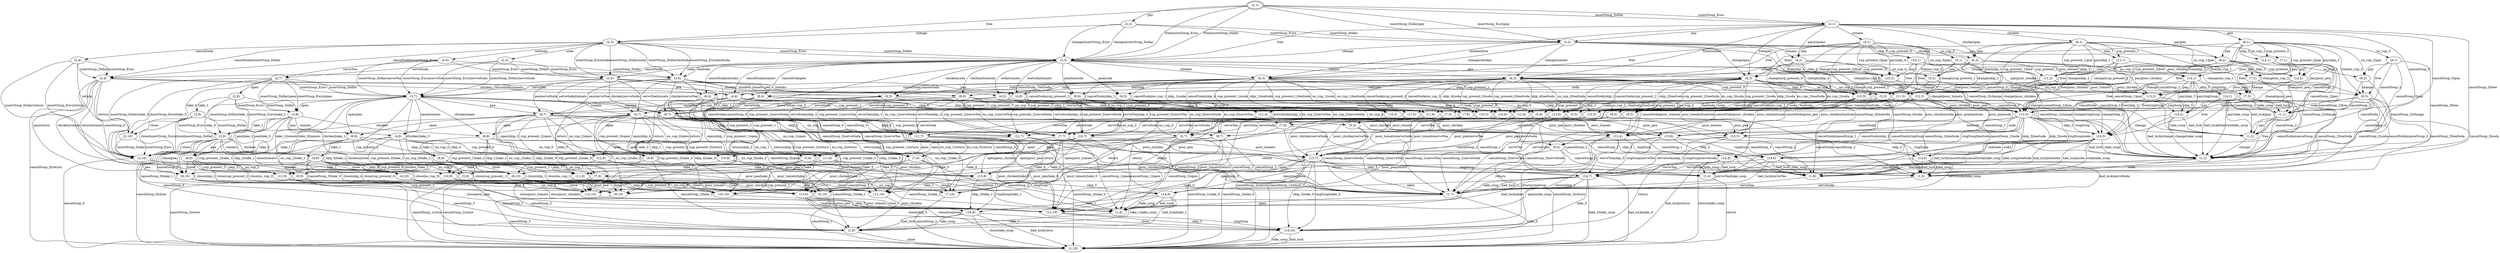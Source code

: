 digraph G {
center = TRUE;
mclimit = 10.0;
nodesep = 0.05;
node [ width=0.25, height=0.25, label="" ];
s0 [ peripheries=2 ];
s0 [label="(2,1)"];
s1 [label="(3,1)"];
s2 [label="(2,3)"];
s3 [label="(2,2)"];
s4 [label="(3,3)"];
s5 [label="(3,2)"];
s6 [label="(8,1)"];
s7 [label="(6,1)"];
s8 [label="(4,1)"];
s9 [label="(1,1)"];
s10 [label="(8,3)"];
s11 [label="(8,2)"];
s12 [label="(6,3)"];
s13 [label="(6,2)"];
s14 [label="(4,3)"];
s15 [label="(4,2)"];
s16 [label="(1,3)"];
s17 [label="(1,2)"];
s18 [label="(2,5)"];
s19 [label="(2,6)"];
s20 [label="(2,4)"];
s21 [label="(3,5)"];
s22 [label="(3,6)"];
s23 [label="(3,4)"];
s24 [label="(8,5)"];
s25 [label="(8,6)"];
s26 [label="(8,4)"];
s27 [label="(6,5)"];
s28 [label="(6,6)"];
s29 [label="(6,4)"];
s30 [label="(4,5)"];
s31 [label="(4,6)"];
s32 [label="(4,4)"];
s33 [label="(1,5)"];
s34 [label="(1,6)"];
s35 [label="(1,4)"];
s36 [label="(12,1)"];
s37 [label="(9,1)"];
s38 [label="(12,3)"];
s39 [label="(12,2)"];
s40 [label="(9,3)"];
s41 [label="(9,2)"];
s42 [label="(11,1)"];
s43 [label="(7,1)"];
s44 [label="(11,3)"];
s45 [label="(11,2)"];
s46 [label="(7,3)"];
s47 [label="(7,2)"];
s48 [label="(10,1)"];
s49 [label="(5,1)"];
s50 [label="(10,3)"];
s51 [label="(10,2)"];
s52 [label="(5,3)"];
s53 [label="(5,2)"];
s54 [label="(12,5)"];
s55 [label="(12,6)"];
s56 [label="(12,4)"];
s57 [label="(9,5)"];
s58 [label="(9,6)"];
s59 [label="(9,4)"];
s60 [label="(11,5)"];
s61 [label="(11,6)"];
s62 [label="(11,4)"];
s63 [label="(7,5)"];
s64 [label="(7,6)"];
s65 [label="(7,4)"];
s66 [label="(10,5)"];
s67 [label="(10,6)"];
s68 [label="(10,4)"];
s69 [label="(5,5)"];
s70 [label="(5,6)"];
s71 [label="(5,4)"];
s72 [label="(2,7)"];
s73 [label="(3,7)"];
s74 [label="(2,10)"];
s75 [label="(3,10)"];
s76 [label="(8,7)"];
s77 [label="(6,7)"];
s78 [label="(4,7)"];
s79 [label="(1,7)"];
s80 [label="(8,10)"];
s81 [label="(6,10)"];
s82 [label="(4,10)"];
s83 [label="(1,10)"];
s84 [label="(12,7)"];
s85 [label="(9,7)"];
s86 [label="(12,10)"];
s87 [label="(9,10)"];
s88 [label="(11,7)"];
s89 [label="(7,7)"];
s90 [label="(11,10)"];
s91 [label="(7,10)"];
s92 [label="(10,7)"];
s93 [label="(5,7)"];
s94 [label="(10,10)"];
s95 [label="(5,10)"];
s96 [label="(13,1)"];
s97 [label="(13,3)"];
s98 [label="(13,2)"];
s99 [label="(13,5)"];
s100 [label="(13,6)"];
s101 [label="(13,4)"];
s102 [label="(13,7)"];
s103 [label="(13,10)"];
s104 [label="(2,8)"];
s105 [label="(3,8)"];
s106 [label="(8,8)"];
s107 [label="(6,8)"];
s108 [label="(4,8)"];
s109 [label="(1,8)"];
s110 [label="(12,8)"];
s111 [label="(9,8)"];
s112 [label="(11,8)"];
s113 [label="(7,8)"];
s114 [label="(10,8)"];
s115 [label="(5,8)"];
s116 [label="(13,8)"];
s117 [label="(14,1)"];
s118 [label="(14,3)"];
s119 [label="(14,2)"];
s120 [label="(14,5)"];
s121 [label="(14,6)"];
s122 [label="(14,4)"];
s123 [label="(14,7)"];
s124 [label="(14,10)"];
s125 [label="(14,8)"];
s126 [label="(2,9)"];
s127 [label="(3,9)"];
s128 [label="(8,9)"];
s129 [label="(6,9)"];
s130 [label="(4,9)"];
s131 [label="(1,9)"];
s132 [label="(12,9)"];
s133 [label="(9,9)"];
s134 [label="(11,9)"];
s135 [label="(7,9)"];
s136 [label="(10,9)"];
s137 [label="(5,9)"];
s138 [label="(13,9)"];
s139 [label="(14,9)"];
s0->s1[label="insertSoup_Dollar"];
s0->s1[label="insertSoup_Euro"];
s0->s2[label="free"];
s0->s3[label="pay"];
s0->s4[label="free|insertSoup_Dollar"];
s0->s5[label="insertSoup_Dollar|pay"];
s0->s4[label="free|insertSoup_Euro"];
s0->s5[label="insertSoup_Euro|pay"];
s1->s6[label="pea"];
s1->s7[label="chicken"];
s1->s8[label="tomato"];
s1->s9[label="cancelSoup_0"];
s1->s4[label="free"];
s1->s5[label="pay"];
s1->s10[label="free|pea"];
s1->s11[label="pay|pea"];
s1->s12[label="chicken|free"];
s1->s13[label="chicken|pay"];
s1->s14[label="free|tomato"];
s1->s15[label="pay|tomato"];
s1->s16[label="cancelSoup_0|free"];
s1->s17[label="cancelSoup_0|pay"];
s2->s4[label="insertSoup_Dollar"];
s2->s4[label="insertSoup_Euro"];
s2->s18[label="soda"];
s2->s19[label="teaSoda"];
s2->s20[label="cancelSoda"];
s2->s21[label="insertSoup_Dollar|soda"];
s2->s22[label="insertSoup_Dollar|teaSoda"];
s2->s23[label="cancelSoda|insertSoup_Dollar"];
s2->s21[label="insertSoup_Euro|soda"];
s2->s22[label="insertSoup_Euro|teaSoda"];
s2->s23[label="cancelSoda|insertSoup_Euro"];
s3->s5[label="insertSoup_Dollar"];
s3->s5[label="insertSoup_Euro"];
s3->s2[label="change"];
s3->s4[label="change|insertSoup_Dollar"];
s3->s4[label="change|insertSoup_Euro"];
s4->s10[label="pea"];
s4->s12[label="chicken"];
s4->s14[label="tomato"];
s4->s16[label="cancelSoup_0"];
s4->s21[label="soda"];
s4->s22[label="teaSoda"];
s4->s23[label="cancelSoda"];
s4->s24[label="pea|soda"];
s4->s25[label="pea|teaSoda"];
s4->s26[label="cancelSoda|pea"];
s4->s27[label="chicken|soda"];
s4->s28[label="chicken|teaSoda"];
s4->s29[label="cancelSoda|chicken"];
s4->s30[label="soda|tomato"];
s4->s31[label="teaSoda|tomato"];
s4->s32[label="cancelSoda|tomato"];
s4->s33[label="cancelSoup_0|soda"];
s4->s34[label="cancelSoup_0|teaSoda"];
s4->s35[label="cancelSoda|cancelSoup_0"];
s5->s11[label="pea"];
s5->s13[label="chicken"];
s5->s15[label="tomato"];
s5->s17[label="cancelSoup_0"];
s5->s4[label="change"];
s5->s10[label="change|pea"];
s5->s12[label="change|chicken"];
s5->s14[label="change|tomato"];
s5->s16[label="cancelSoup_0|change"];
s6->s36[label="skip_2"];
s6->s36[label="cup_present_2"];
s6->s37[label="no_cup_2"];
s6->s10[label="free"];
s6->s11[label="pay"];
s6->s38[label="free|skip_2"];
s6->s39[label="pay|skip_2"];
s6->s38[label="cup_present_2|free"];
s6->s39[label="cup_present_2|pay"];
s6->s40[label="free|no_cup_2"];
s6->s41[label="no_cup_2|pay"];
s7->s42[label="skip_1"];
s7->s42[label="cup_present_1"];
s7->s43[label="no_cup_1"];
s7->s12[label="free"];
s7->s13[label="pay"];
s7->s44[label="free|skip_1"];
s7->s45[label="pay|skip_1"];
s7->s44[label="cup_present_1|free"];
s7->s45[label="cup_present_1|pay"];
s7->s46[label="free|no_cup_1"];
s7->s47[label="no_cup_1|pay"];
s8->s48[label="skip_4"];
s8->s48[label="cup_present_0"];
s8->s49[label="no_cup_0"];
s8->s14[label="free"];
s8->s15[label="pay"];
s8->s50[label="free|skip_4"];
s8->s51[label="pay|skip_4"];
s8->s50[label="cup_present_0|free"];
s8->s51[label="cup_present_0|pay"];
s8->s52[label="free|no_cup_0"];
s8->s53[label="no_cup_0|pay"];
s9->s16[label="free"];
s9->s17[label="pay"];
s10->s38[label="skip_2"];
s10->s38[label="cup_present_2"];
s10->s40[label="no_cup_2"];
s10->s24[label="soda"];
s10->s25[label="teaSoda"];
s10->s26[label="cancelSoda"];
s10->s54[label="skip_2|soda"];
s10->s55[label="skip_2|teaSoda"];
s10->s56[label="cancelSoda|skip_2"];
s10->s54[label="cup_present_2|soda"];
s10->s55[label="cup_present_2|teaSoda"];
s10->s56[label="cancelSoda|cup_present_2"];
s10->s57[label="no_cup_2|soda"];
s10->s58[label="no_cup_2|teaSoda"];
s10->s59[label="cancelSoda|no_cup_2"];
s11->s39[label="skip_2"];
s11->s39[label="cup_present_2"];
s11->s41[label="no_cup_2"];
s11->s10[label="change"];
s11->s38[label="change|skip_2"];
s11->s38[label="change|cup_present_2"];
s11->s40[label="change|no_cup_2"];
s12->s44[label="skip_1"];
s12->s44[label="cup_present_1"];
s12->s46[label="no_cup_1"];
s12->s27[label="soda"];
s12->s28[label="teaSoda"];
s12->s29[label="cancelSoda"];
s12->s60[label="skip_1|soda"];
s12->s61[label="skip_1|teaSoda"];
s12->s62[label="cancelSoda|skip_1"];
s12->s60[label="cup_present_1|soda"];
s12->s61[label="cup_present_1|teaSoda"];
s12->s62[label="cancelSoda|cup_present_1"];
s12->s63[label="no_cup_1|soda"];
s12->s64[label="no_cup_1|teaSoda"];
s12->s65[label="cancelSoda|no_cup_1"];
s13->s45[label="skip_1"];
s13->s45[label="cup_present_1"];
s13->s47[label="no_cup_1"];
s13->s12[label="change"];
s13->s44[label="change|skip_1"];
s13->s44[label="change|cup_present_1"];
s13->s46[label="change|no_cup_1"];
s14->s50[label="skip_4"];
s14->s50[label="cup_present_0"];
s14->s52[label="no_cup_0"];
s14->s30[label="soda"];
s14->s31[label="teaSoda"];
s14->s32[label="cancelSoda"];
s14->s66[label="skip_4|soda"];
s14->s67[label="skip_4|teaSoda"];
s14->s68[label="cancelSoda|skip_4"];
s14->s66[label="cup_present_0|soda"];
s14->s67[label="cup_present_0|teaSoda"];
s14->s68[label="cancelSoda|cup_present_0"];
s14->s69[label="no_cup_0|soda"];
s14->s70[label="no_cup_0|teaSoda"];
s14->s71[label="cancelSoda|no_cup_0"];
s15->s51[label="skip_4"];
s15->s51[label="cup_present_0"];
s15->s53[label="no_cup_0"];
s15->s14[label="change"];
s15->s50[label="change|skip_4"];
s15->s50[label="change|cup_present_0"];
s15->s52[label="change|no_cup_0"];
s16->s33[label="soda"];
s16->s34[label="teaSoda"];
s16->s35[label="cancelSoda"];
s17->s16[label="change"];
s18->s21[label="insertSoup_Dollar"];
s18->s21[label="insertSoup_Euro"];
s18->s72[label="serveSoda"];
s18->s73[label="insertSoup_Dollar|serveSoda"];
s18->s73[label="insertSoup_Euro|serveSoda"];
s19->s22[label="insertSoup_Dollar"];
s19->s22[label="insertSoup_Euro"];
s19->s72[label="serveTea"];
s19->s73[label="insertSoup_Dollar|serveTea"];
s19->s73[label="insertSoup_Euro|serveTea"];
s20->s23[label="insertSoup_Dollar"];
s20->s23[label="insertSoup_Euro"];
s20->s74[label="return"];
s20->s75[label="insertSoup_Dollar|return"];
s20->s75[label="insertSoup_Euro|return"];
s21->s24[label="pea"];
s21->s27[label="chicken"];
s21->s30[label="tomato"];
s21->s33[label="cancelSoup_0"];
s21->s73[label="serveSoda"];
s21->s76[label="pea|serveSoda"];
s21->s77[label="chicken|serveSoda"];
s21->s78[label="serveSoda|tomato"];
s21->s79[label="cancelSoup_0|serveSoda"];
s22->s25[label="pea"];
s22->s28[label="chicken"];
s22->s31[label="tomato"];
s22->s34[label="cancelSoup_0"];
s22->s73[label="serveTea"];
s22->s76[label="pea|serveTea"];
s22->s77[label="chicken|serveTea"];
s22->s78[label="serveTea|tomato"];
s22->s79[label="cancelSoup_0|serveTea"];
s23->s26[label="pea"];
s23->s29[label="chicken"];
s23->s32[label="tomato"];
s23->s35[label="cancelSoup_0"];
s23->s75[label="return"];
s23->s80[label="pea|return"];
s23->s81[label="chicken|return"];
s23->s82[label="return|tomato"];
s23->s83[label="cancelSoup_0|return"];
s24->s54[label="skip_2"];
s24->s54[label="cup_present_2"];
s24->s57[label="no_cup_2"];
s24->s76[label="serveSoda"];
s24->s84[label="serveSoda|skip_2"];
s24->s84[label="cup_present_2|serveSoda"];
s24->s85[label="no_cup_2|serveSoda"];
s25->s55[label="skip_2"];
s25->s55[label="cup_present_2"];
s25->s58[label="no_cup_2"];
s25->s76[label="serveTea"];
s25->s84[label="serveTea|skip_2"];
s25->s84[label="cup_present_2|serveTea"];
s25->s85[label="no_cup_2|serveTea"];
s26->s56[label="skip_2"];
s26->s56[label="cup_present_2"];
s26->s59[label="no_cup_2"];
s26->s80[label="return"];
s26->s86[label="return|skip_2"];
s26->s86[label="cup_present_2|return"];
s26->s87[label="no_cup_2|return"];
s27->s60[label="skip_1"];
s27->s60[label="cup_present_1"];
s27->s63[label="no_cup_1"];
s27->s77[label="serveSoda"];
s27->s88[label="serveSoda|skip_1"];
s27->s88[label="cup_present_1|serveSoda"];
s27->s89[label="no_cup_1|serveSoda"];
s28->s61[label="skip_1"];
s28->s61[label="cup_present_1"];
s28->s64[label="no_cup_1"];
s28->s77[label="serveTea"];
s28->s88[label="serveTea|skip_1"];
s28->s88[label="cup_present_1|serveTea"];
s28->s89[label="no_cup_1|serveTea"];
s29->s62[label="skip_1"];
s29->s62[label="cup_present_1"];
s29->s65[label="no_cup_1"];
s29->s81[label="return"];
s29->s90[label="return|skip_1"];
s29->s90[label="cup_present_1|return"];
s29->s91[label="no_cup_1|return"];
s30->s66[label="skip_4"];
s30->s66[label="cup_present_0"];
s30->s69[label="no_cup_0"];
s30->s78[label="serveSoda"];
s30->s92[label="serveSoda|skip_4"];
s30->s92[label="cup_present_0|serveSoda"];
s30->s93[label="no_cup_0|serveSoda"];
s31->s67[label="skip_4"];
s31->s67[label="cup_present_0"];
s31->s70[label="no_cup_0"];
s31->s78[label="serveTea"];
s31->s92[label="serveTea|skip_4"];
s31->s92[label="cup_present_0|serveTea"];
s31->s93[label="no_cup_0|serveTea"];
s32->s68[label="skip_4"];
s32->s68[label="cup_present_0"];
s32->s71[label="no_cup_0"];
s32->s82[label="return"];
s32->s94[label="return|skip_4"];
s32->s94[label="cup_present_0|return"];
s32->s95[label="no_cup_0|return"];
s33->s79[label="serveSoda"];
s34->s79[label="serveTea"];
s35->s83[label="return"];
s36->s96[label="pour_pea"];
s36->s38[label="free"];
s36->s39[label="pay"];
s36->s97[label="free|pour_pea"];
s36->s98[label="pay|pour_pea"];
s37->s9[label="cancelSoup_3"];
s37->s40[label="free"];
s37->s41[label="pay"];
s37->s16[label="cancelSoup_3|free"];
s37->s17[label="cancelSoup_3|pay"];
s38->s97[label="pour_pea"];
s38->s54[label="soda"];
s38->s55[label="teaSoda"];
s38->s56[label="cancelSoda"];
s38->s99[label="pour_pea|soda"];
s38->s100[label="pour_pea|teaSoda"];
s38->s101[label="cancelSoda|pour_pea"];
s39->s98[label="pour_pea"];
s39->s38[label="change"];
s39->s97[label="change|pour_pea"];
s40->s16[label="cancelSoup_3"];
s40->s57[label="soda"];
s40->s58[label="teaSoda"];
s40->s59[label="cancelSoda"];
s40->s33[label="cancelSoup_3|soda"];
s40->s34[label="cancelSoup_3|teaSoda"];
s40->s35[label="cancelSoda|cancelSoup_3"];
s41->s17[label="cancelSoup_3"];
s41->s40[label="change"];
s41->s16[label="cancelSoup_3|change"];
s42->s96[label="pour_chicken"];
s42->s44[label="free"];
s42->s45[label="pay"];
s42->s97[label="free|pour_chicken"];
s42->s98[label="pay|pour_chicken"];
s43->s9[label="cancelSoup_2"];
s43->s46[label="free"];
s43->s47[label="pay"];
s43->s16[label="cancelSoup_2|free"];
s43->s17[label="cancelSoup_2|pay"];
s44->s97[label="pour_chicken"];
s44->s60[label="soda"];
s44->s61[label="teaSoda"];
s44->s62[label="cancelSoda"];
s44->s99[label="pour_chicken|soda"];
s44->s100[label="pour_chicken|teaSoda"];
s44->s101[label="cancelSoda|pour_chicken"];
s45->s98[label="pour_chicken"];
s45->s44[label="change"];
s45->s97[label="change|pour_chicken"];
s46->s16[label="cancelSoup_2"];
s46->s63[label="soda"];
s46->s64[label="teaSoda"];
s46->s65[label="cancelSoda"];
s46->s33[label="cancelSoup_2|soda"];
s46->s34[label="cancelSoup_2|teaSoda"];
s46->s35[label="cancelSoda|cancelSoup_2"];
s47->s17[label="cancelSoup_2"];
s47->s46[label="change"];
s47->s16[label="cancelSoup_2|change"];
s48->s96[label="pour_tomato"];
s48->s50[label="free"];
s48->s51[label="pay"];
s48->s97[label="free|pour_tomato"];
s48->s98[label="pay|pour_tomato"];
s49->s9[label="cancelSoup_1"];
s49->s52[label="free"];
s49->s53[label="pay"];
s49->s16[label="cancelSoup_1|free"];
s49->s17[label="cancelSoup_1|pay"];
s50->s97[label="pour_tomato"];
s50->s66[label="soda"];
s50->s67[label="teaSoda"];
s50->s68[label="cancelSoda"];
s50->s99[label="pour_tomato|soda"];
s50->s100[label="pour_tomato|teaSoda"];
s50->s101[label="cancelSoda|pour_tomato"];
s51->s98[label="pour_tomato"];
s51->s50[label="change"];
s51->s97[label="change|pour_tomato"];
s52->s16[label="cancelSoup_1"];
s52->s69[label="soda"];
s52->s70[label="teaSoda"];
s52->s71[label="cancelSoda"];
s52->s33[label="cancelSoup_1|soda"];
s52->s34[label="cancelSoup_1|teaSoda"];
s52->s35[label="cancelSoda|cancelSoup_1"];
s53->s17[label="cancelSoup_1"];
s53->s52[label="change"];
s53->s16[label="cancelSoup_1|change"];
s54->s99[label="pour_pea"];
s54->s84[label="serveSoda"];
s54->s102[label="pour_pea|serveSoda"];
s55->s100[label="pour_pea"];
s55->s84[label="serveTea"];
s55->s102[label="pour_pea|serveTea"];
s56->s101[label="pour_pea"];
s56->s86[label="return"];
s56->s103[label="pour_pea|return"];
s57->s33[label="cancelSoup_3"];
s57->s85[label="serveSoda"];
s57->s79[label="cancelSoup_3|serveSoda"];
s58->s34[label="cancelSoup_3"];
s58->s85[label="serveTea"];
s58->s79[label="cancelSoup_3|serveTea"];
s59->s35[label="cancelSoup_3"];
s59->s87[label="return"];
s59->s83[label="cancelSoup_3|return"];
s60->s99[label="pour_chicken"];
s60->s88[label="serveSoda"];
s60->s102[label="pour_chicken|serveSoda"];
s61->s100[label="pour_chicken"];
s61->s88[label="serveTea"];
s61->s102[label="pour_chicken|serveTea"];
s62->s101[label="pour_chicken"];
s62->s90[label="return"];
s62->s103[label="pour_chicken|return"];
s63->s33[label="cancelSoup_2"];
s63->s89[label="serveSoda"];
s63->s79[label="cancelSoup_2|serveSoda"];
s64->s34[label="cancelSoup_2"];
s64->s89[label="serveTea"];
s64->s79[label="cancelSoup_2|serveTea"];
s65->s35[label="cancelSoup_2"];
s65->s91[label="return"];
s65->s83[label="cancelSoup_2|return"];
s66->s99[label="pour_tomato"];
s66->s92[label="serveSoda"];
s66->s102[label="pour_tomato|serveSoda"];
s67->s100[label="pour_tomato"];
s67->s92[label="serveTea"];
s67->s102[label="pour_tomato|serveTea"];
s68->s101[label="pour_tomato"];
s68->s94[label="return"];
s68->s103[label="pour_tomato|return"];
s69->s33[label="cancelSoup_1"];
s69->s93[label="serveSoda"];
s69->s79[label="cancelSoup_1|serveSoda"];
s70->s34[label="cancelSoup_1"];
s70->s93[label="serveTea"];
s70->s79[label="cancelSoup_1|serveTea"];
s71->s35[label="cancelSoup_1"];
s71->s95[label="return"];
s71->s83[label="cancelSoup_1|return"];
s72->s73[label="insertSoup_Dollar"];
s72->s73[label="insertSoup_Euro"];
s72->s74[label="take_0"];
s72->s104[label="open"];
s72->s75[label="insertSoup_Dollar|take_0"];
s72->s105[label="insertSoup_Dollar|open"];
s72->s75[label="insertSoup_Euro|take_0"];
s72->s105[label="insertSoup_Euro|open"];
s73->s76[label="pea"];
s73->s77[label="chicken"];
s73->s78[label="tomato"];
s73->s79[label="cancelSoup_0"];
s73->s75[label="take_0"];
s73->s105[label="open"];
s73->s80[label="pea|take_0"];
s73->s106[label="open|pea"];
s73->s81[label="chicken|take_0"];
s73->s107[label="chicken|open"];
s73->s82[label="take_0|tomato"];
s73->s108[label="open|tomato"];
s73->s83[label="cancelSoup_0|take_0"];
s73->s109[label="cancelSoup_0|open"];
s74->s75[label="insertSoup_Dollar"];
s74->s75[label="insertSoup_Euro"];
s75->s80[label="pea"];
s75->s81[label="chicken"];
s75->s82[label="tomato"];
s75->s83[label="cancelSoup_0"];
s76->s84[label="skip_2"];
s76->s84[label="cup_present_2"];
s76->s85[label="no_cup_2"];
s76->s80[label="take_0"];
s76->s106[label="open"];
s76->s86[label="skip_2|take_0"];
s76->s110[label="open|skip_2"];
s76->s86[label="cup_present_2|take_0"];
s76->s110[label="cup_present_2|open"];
s76->s87[label="no_cup_2|take_0"];
s76->s111[label="no_cup_2|open"];
s77->s88[label="skip_1"];
s77->s88[label="cup_present_1"];
s77->s89[label="no_cup_1"];
s77->s81[label="take_0"];
s77->s107[label="open"];
s77->s90[label="skip_1|take_0"];
s77->s112[label="open|skip_1"];
s77->s90[label="cup_present_1|take_0"];
s77->s112[label="cup_present_1|open"];
s77->s91[label="no_cup_1|take_0"];
s77->s113[label="no_cup_1|open"];
s78->s92[label="skip_4"];
s78->s92[label="cup_present_0"];
s78->s93[label="no_cup_0"];
s78->s82[label="take_0"];
s78->s108[label="open"];
s78->s94[label="skip_4|take_0"];
s78->s114[label="open|skip_4"];
s78->s94[label="cup_present_0|take_0"];
s78->s114[label="cup_present_0|open"];
s78->s95[label="no_cup_0|take_0"];
s78->s115[label="no_cup_0|open"];
s79->s83[label="take_0"];
s79->s109[label="open"];
s80->s86[label="skip_2"];
s80->s86[label="cup_present_2"];
s80->s87[label="no_cup_2"];
s81->s90[label="skip_1"];
s81->s90[label="cup_present_1"];
s81->s91[label="no_cup_1"];
s82->s94[label="skip_4"];
s82->s94[label="cup_present_0"];
s82->s95[label="no_cup_0"];
s84->s102[label="pour_pea"];
s84->s86[label="take_0"];
s84->s110[label="open"];
s84->s103[label="pour_pea|take_0"];
s84->s116[label="open|pour_pea"];
s85->s79[label="cancelSoup_3"];
s85->s87[label="take_0"];
s85->s111[label="open"];
s85->s83[label="cancelSoup_3|take_0"];
s85->s109[label="cancelSoup_3|open"];
s86->s103[label="pour_pea"];
s87->s83[label="cancelSoup_3"];
s88->s102[label="pour_chicken"];
s88->s90[label="take_0"];
s88->s112[label="open"];
s88->s103[label="pour_chicken|take_0"];
s88->s116[label="open|pour_chicken"];
s89->s79[label="cancelSoup_2"];
s89->s91[label="take_0"];
s89->s113[label="open"];
s89->s83[label="cancelSoup_2|take_0"];
s89->s109[label="cancelSoup_2|open"];
s90->s103[label="pour_chicken"];
s91->s83[label="cancelSoup_2"];
s92->s102[label="pour_tomato"];
s92->s94[label="take_0"];
s92->s114[label="open"];
s92->s103[label="pour_tomato|take_0"];
s92->s116[label="open|pour_tomato"];
s93->s79[label="cancelSoup_1"];
s93->s95[label="take_0"];
s93->s115[label="open"];
s93->s83[label="cancelSoup_1|take_0"];
s93->s109[label="cancelSoup_1|open"];
s94->s103[label="pour_tomato"];
s95->s83[label="cancelSoup_1"];
s96->s117[label="skip_3"];
s96->s117[label="ringSoup"];
s96->s97[label="free"];
s96->s98[label="pay"];
s96->s118[label="free|skip_3"];
s96->s119[label="pay|skip_3"];
s96->s118[label="free|ringSoup"];
s96->s119[label="pay|ringSoup"];
s97->s118[label="skip_3"];
s97->s118[label="ringSoup"];
s97->s99[label="soda"];
s97->s100[label="teaSoda"];
s97->s101[label="cancelSoda"];
s97->s120[label="skip_3|soda"];
s97->s121[label="skip_3|teaSoda"];
s97->s122[label="cancelSoda|skip_3"];
s97->s120[label="ringSoup|soda"];
s97->s121[label="ringSoup|teaSoda"];
s97->s122[label="cancelSoda|ringSoup"];
s98->s119[label="skip_3"];
s98->s119[label="ringSoup"];
s98->s97[label="change"];
s98->s118[label="change|skip_3"];
s98->s118[label="change|ringSoup"];
s99->s120[label="skip_3"];
s99->s120[label="ringSoup"];
s99->s102[label="serveSoda"];
s99->s123[label="serveSoda|skip_3"];
s99->s123[label="ringSoup|serveSoda"];
s100->s121[label="skip_3"];
s100->s121[label="ringSoup"];
s100->s102[label="serveTea"];
s100->s123[label="serveTea|skip_3"];
s100->s123[label="ringSoup|serveTea"];
s101->s122[label="skip_3"];
s101->s122[label="ringSoup"];
s101->s103[label="return"];
s101->s124[label="return|skip_3"];
s101->s124[label="return|ringSoup"];
s102->s123[label="skip_3"];
s102->s123[label="ringSoup"];
s102->s103[label="take_0"];
s102->s116[label="open"];
s102->s124[label="skip_3|take_0"];
s102->s125[label="open|skip_3"];
s102->s124[label="ringSoup|take_0"];
s102->s125[label="open|ringSoup"];
s103->s124[label="skip_3"];
s103->s124[label="ringSoup"];
s104->s105[label="insertSoup_Dollar"];
s104->s105[label="insertSoup_Euro"];
s104->s126[label="take_1"];
s104->s127[label="insertSoup_Dollar|take_1"];
s104->s127[label="insertSoup_Euro|take_1"];
s105->s106[label="pea"];
s105->s107[label="chicken"];
s105->s108[label="tomato"];
s105->s109[label="cancelSoup_0"];
s105->s127[label="take_1"];
s105->s128[label="pea|take_1"];
s105->s129[label="chicken|take_1"];
s105->s130[label="take_1|tomato"];
s105->s131[label="cancelSoup_0|take_1"];
s106->s110[label="skip_2"];
s106->s110[label="cup_present_2"];
s106->s111[label="no_cup_2"];
s106->s128[label="take_1"];
s106->s132[label="skip_2|take_1"];
s106->s132[label="cup_present_2|take_1"];
s106->s133[label="no_cup_2|take_1"];
s107->s112[label="skip_1"];
s107->s112[label="cup_present_1"];
s107->s113[label="no_cup_1"];
s107->s129[label="take_1"];
s107->s134[label="skip_1|take_1"];
s107->s134[label="cup_present_1|take_1"];
s107->s135[label="no_cup_1|take_1"];
s108->s114[label="skip_4"];
s108->s114[label="cup_present_0"];
s108->s115[label="no_cup_0"];
s108->s130[label="take_1"];
s108->s136[label="skip_4|take_1"];
s108->s136[label="cup_present_0|take_1"];
s108->s137[label="no_cup_0|take_1"];
s109->s131[label="take_1"];
s110->s116[label="pour_pea"];
s110->s132[label="take_1"];
s110->s138[label="pour_pea|take_1"];
s111->s109[label="cancelSoup_3"];
s111->s133[label="take_1"];
s111->s131[label="cancelSoup_3|take_1"];
s112->s116[label="pour_chicken"];
s112->s134[label="take_1"];
s112->s138[label="pour_chicken|take_1"];
s113->s109[label="cancelSoup_2"];
s113->s135[label="take_1"];
s113->s131[label="cancelSoup_2|take_1"];
s114->s116[label="pour_tomato"];
s114->s136[label="take_1"];
s114->s138[label="pour_tomato|take_1"];
s115->s109[label="cancelSoup_1"];
s115->s137[label="take_1"];
s115->s131[label="cancelSoup_1|take_1"];
s116->s125[label="skip_3"];
s116->s125[label="ringSoup"];
s116->s138[label="take_1"];
s116->s139[label="skip_3|take_1"];
s116->s139[label="ringSoup|take_1"];
s117->s9[label="bad_luck"];
s117->s9[label="take_soup"];
s117->s118[label="free"];
s117->s119[label="pay"];
s117->s16[label="bad_luck|free"];
s117->s17[label="bad_luck|pay"];
s117->s16[label="free|take_soup"];
s117->s17[label="pay|take_soup"];
s118->s16[label="bad_luck"];
s118->s16[label="take_soup"];
s118->s120[label="soda"];
s118->s121[label="teaSoda"];
s118->s122[label="cancelSoda"];
s118->s33[label="bad_luck|soda"];
s118->s34[label="bad_luck|teaSoda"];
s118->s35[label="bad_luck|cancelSoda"];
s118->s33[label="soda|take_soup"];
s118->s34[label="take_soup|teaSoda"];
s118->s35[label="cancelSoda|take_soup"];
s119->s17[label="bad_luck"];
s119->s17[label="take_soup"];
s119->s118[label="change"];
s119->s16[label="bad_luck|change"];
s119->s16[label="change|take_soup"];
s120->s33[label="bad_luck"];
s120->s33[label="take_soup"];
s120->s123[label="serveSoda"];
s120->s79[label="bad_luck|serveSoda"];
s120->s79[label="serveSoda|take_soup"];
s121->s34[label="bad_luck"];
s121->s34[label="take_soup"];
s121->s123[label="serveTea"];
s121->s79[label="bad_luck|serveTea"];
s121->s79[label="serveTea|take_soup"];
s122->s35[label="bad_luck"];
s122->s35[label="take_soup"];
s122->s124[label="return"];
s122->s83[label="bad_luck|return"];
s122->s83[label="return|take_soup"];
s123->s79[label="bad_luck"];
s123->s79[label="take_soup"];
s123->s124[label="take_0"];
s123->s125[label="open"];
s123->s83[label="bad_luck|take_0"];
s123->s109[label="bad_luck|open"];
s123->s83[label="take_0|take_soup"];
s123->s109[label="open|take_soup"];
s124->s83[label="bad_luck"];
s124->s83[label="take_soup"];
s125->s109[label="bad_luck"];
s125->s109[label="take_soup"];
s125->s139[label="take_1"];
s125->s131[label="bad_luck|take_1"];
s125->s131[label="take_1|take_soup"];
s126->s127[label="insertSoup_Dollar"];
s126->s127[label="insertSoup_Euro"];
s126->s74[label="close"];
s126->s75[label="close|insertSoup_Dollar"];
s126->s75[label="close|insertSoup_Euro"];
s127->s128[label="pea"];
s127->s129[label="chicken"];
s127->s130[label="tomato"];
s127->s131[label="cancelSoup_0"];
s127->s75[label="close"];
s127->s80[label="close|pea"];
s127->s81[label="chicken|close"];
s127->s82[label="close|tomato"];
s127->s83[label="cancelSoup_0|close"];
s128->s132[label="skip_2"];
s128->s132[label="cup_present_2"];
s128->s133[label="no_cup_2"];
s128->s80[label="close"];
s128->s86[label="close|skip_2"];
s128->s86[label="close|cup_present_2"];
s128->s87[label="close|no_cup_2"];
s129->s134[label="skip_1"];
s129->s134[label="cup_present_1"];
s129->s135[label="no_cup_1"];
s129->s81[label="close"];
s129->s90[label="close|skip_1"];
s129->s90[label="close|cup_present_1"];
s129->s91[label="close|no_cup_1"];
s130->s136[label="skip_4"];
s130->s136[label="cup_present_0"];
s130->s137[label="no_cup_0"];
s130->s82[label="close"];
s130->s94[label="close|skip_4"];
s130->s94[label="close|cup_present_0"];
s130->s95[label="close|no_cup_0"];
s131->s83[label="close"];
s132->s138[label="pour_pea"];
s132->s86[label="close"];
s132->s103[label="close|pour_pea"];
s133->s131[label="cancelSoup_3"];
s133->s87[label="close"];
s133->s83[label="cancelSoup_3|close"];
s134->s138[label="pour_chicken"];
s134->s90[label="close"];
s134->s103[label="close|pour_chicken"];
s135->s131[label="cancelSoup_2"];
s135->s91[label="close"];
s135->s83[label="cancelSoup_2|close"];
s136->s138[label="pour_tomato"];
s136->s94[label="close"];
s136->s103[label="close|pour_tomato"];
s137->s131[label="cancelSoup_1"];
s137->s95[label="close"];
s137->s83[label="cancelSoup_1|close"];
s138->s139[label="skip_3"];
s138->s139[label="ringSoup"];
s138->s103[label="close"];
s138->s124[label="close|skip_3"];
s138->s124[label="close|ringSoup"];
s139->s131[label="bad_luck"];
s139->s131[label="take_soup"];
s139->s124[label="close"];
s139->s83[label="bad_luck|close"];
s139->s83[label="close|take_soup"];
}
